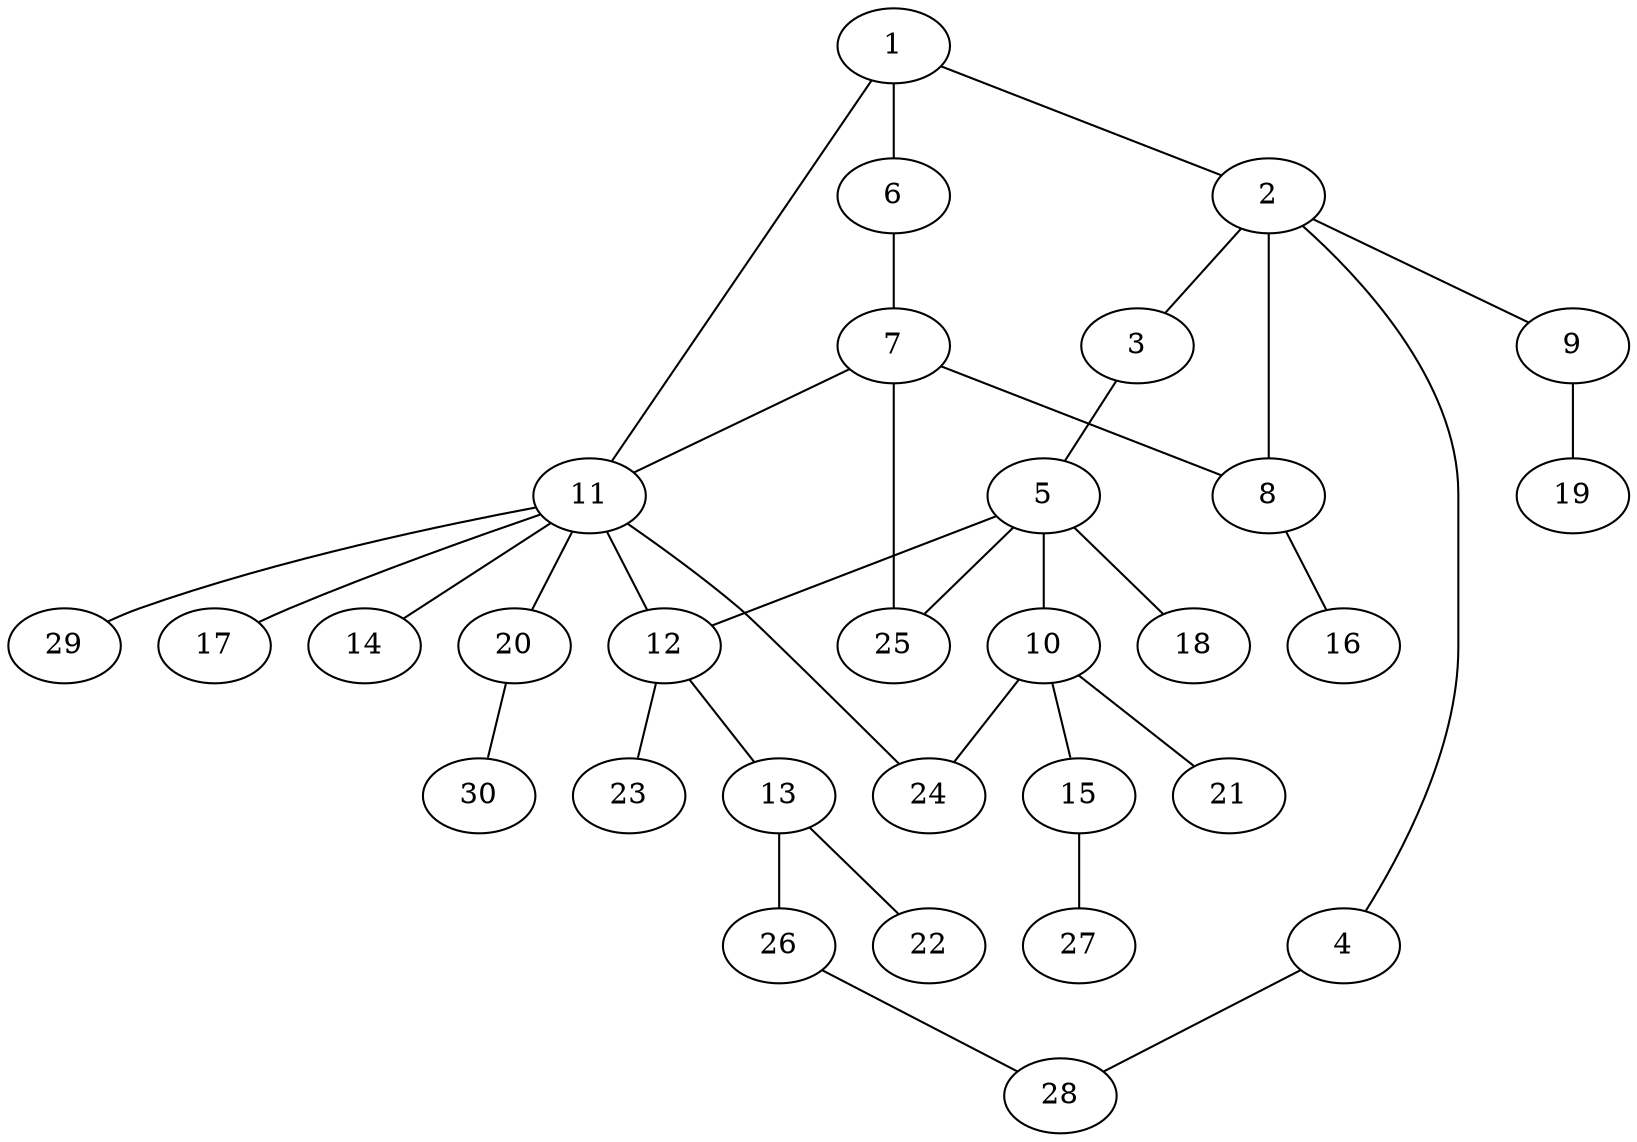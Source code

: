 graph graphname {1--2
1--6
1--11
2--3
2--4
2--8
2--9
3--5
4--28
5--10
5--12
5--18
5--25
6--7
7--8
7--11
7--25
8--16
9--19
10--15
10--21
10--24
11--12
11--14
11--17
11--20
11--24
11--29
12--13
12--23
13--22
13--26
15--27
20--30
26--28
}